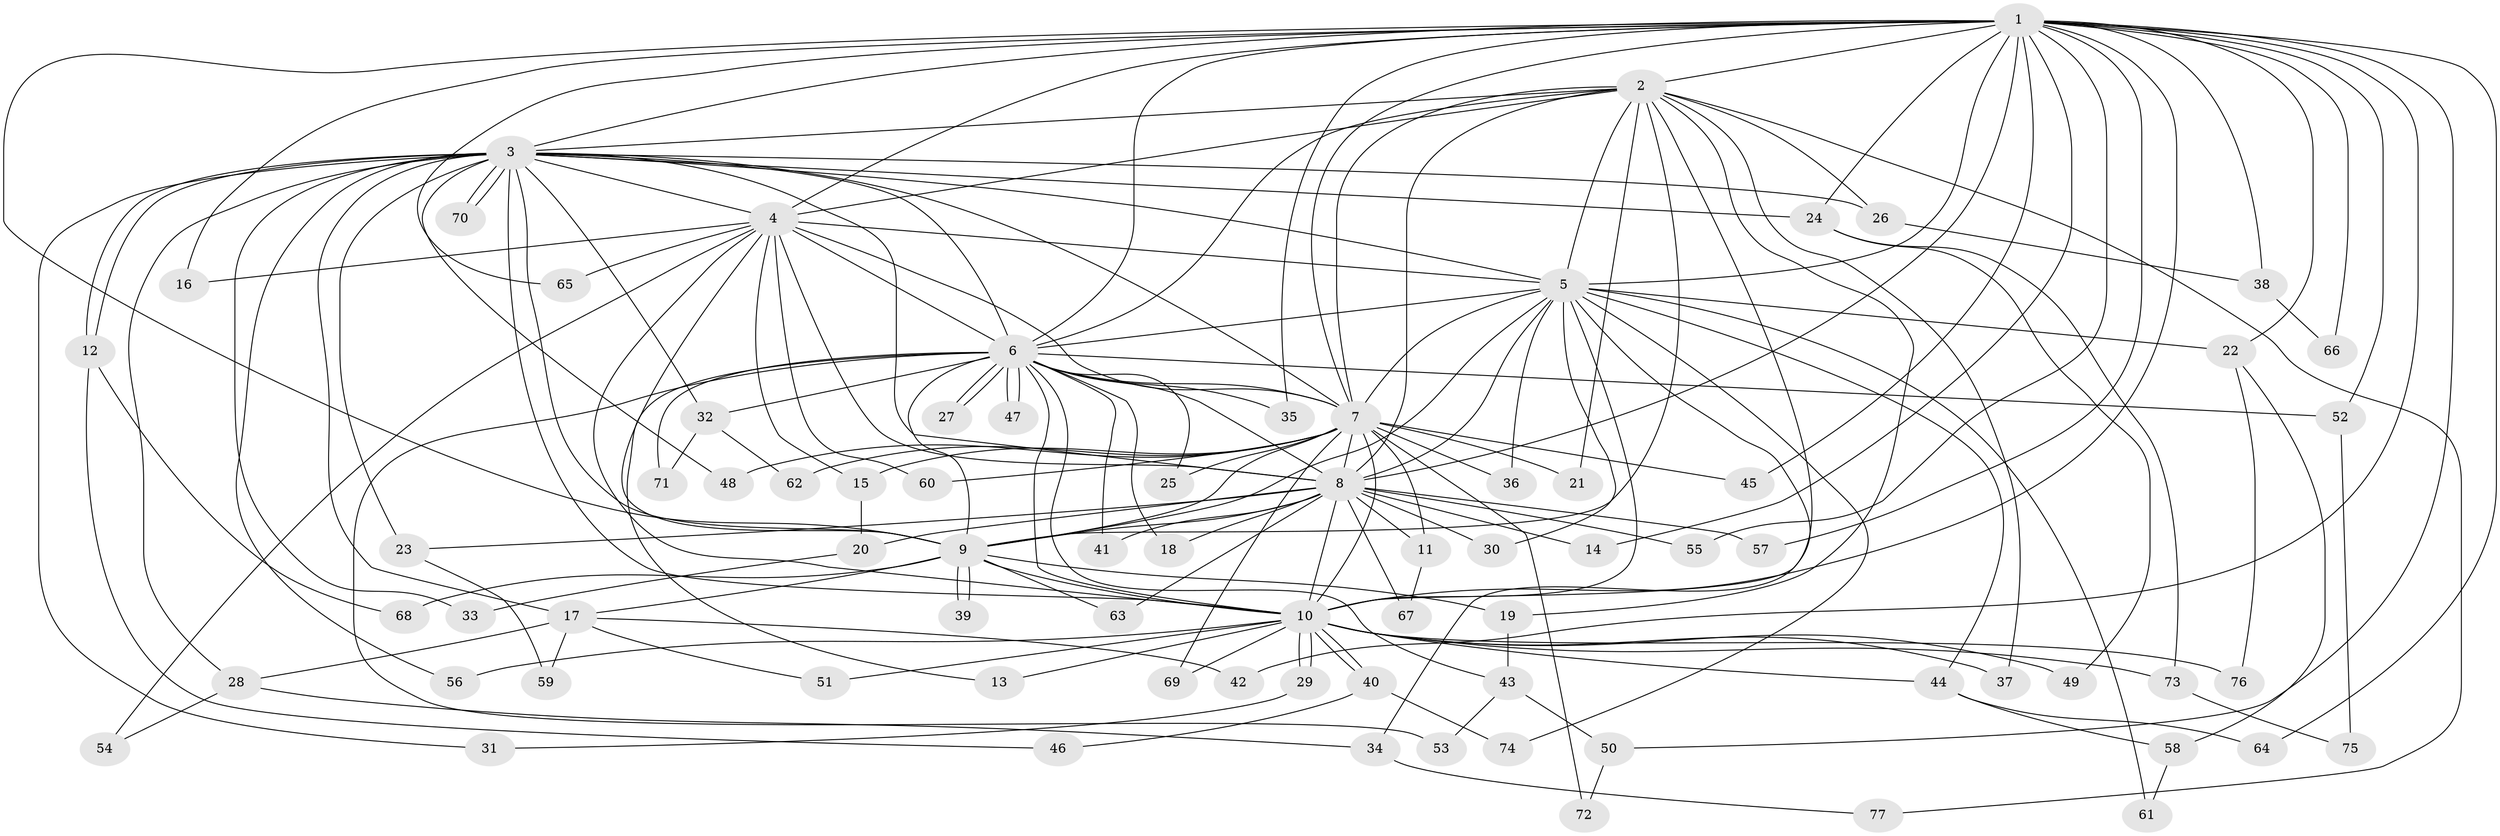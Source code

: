 // Generated by graph-tools (version 1.1) at 2025/01/03/09/25 03:01:24]
// undirected, 77 vertices, 179 edges
graph export_dot {
graph [start="1"]
  node [color=gray90,style=filled];
  1;
  2;
  3;
  4;
  5;
  6;
  7;
  8;
  9;
  10;
  11;
  12;
  13;
  14;
  15;
  16;
  17;
  18;
  19;
  20;
  21;
  22;
  23;
  24;
  25;
  26;
  27;
  28;
  29;
  30;
  31;
  32;
  33;
  34;
  35;
  36;
  37;
  38;
  39;
  40;
  41;
  42;
  43;
  44;
  45;
  46;
  47;
  48;
  49;
  50;
  51;
  52;
  53;
  54;
  55;
  56;
  57;
  58;
  59;
  60;
  61;
  62;
  63;
  64;
  65;
  66;
  67;
  68;
  69;
  70;
  71;
  72;
  73;
  74;
  75;
  76;
  77;
  1 -- 2;
  1 -- 3;
  1 -- 4;
  1 -- 5;
  1 -- 6;
  1 -- 7;
  1 -- 8;
  1 -- 9;
  1 -- 10;
  1 -- 14;
  1 -- 16;
  1 -- 22;
  1 -- 24;
  1 -- 35;
  1 -- 38;
  1 -- 42;
  1 -- 45;
  1 -- 50;
  1 -- 52;
  1 -- 55;
  1 -- 57;
  1 -- 64;
  1 -- 65;
  1 -- 66;
  2 -- 3;
  2 -- 4;
  2 -- 5;
  2 -- 6;
  2 -- 7;
  2 -- 8;
  2 -- 9;
  2 -- 10;
  2 -- 19;
  2 -- 21;
  2 -- 26;
  2 -- 37;
  2 -- 77;
  3 -- 4;
  3 -- 5;
  3 -- 6;
  3 -- 7;
  3 -- 8;
  3 -- 9;
  3 -- 10;
  3 -- 12;
  3 -- 12;
  3 -- 17;
  3 -- 23;
  3 -- 24;
  3 -- 26;
  3 -- 28;
  3 -- 31;
  3 -- 32;
  3 -- 33;
  3 -- 48;
  3 -- 56;
  3 -- 70;
  3 -- 70;
  4 -- 5;
  4 -- 6;
  4 -- 7;
  4 -- 8;
  4 -- 9;
  4 -- 10;
  4 -- 15;
  4 -- 16;
  4 -- 54;
  4 -- 60;
  4 -- 65;
  5 -- 6;
  5 -- 7;
  5 -- 8;
  5 -- 9;
  5 -- 10;
  5 -- 22;
  5 -- 30;
  5 -- 34;
  5 -- 36;
  5 -- 44;
  5 -- 61;
  5 -- 74;
  6 -- 7;
  6 -- 8;
  6 -- 9;
  6 -- 10;
  6 -- 13;
  6 -- 18;
  6 -- 25;
  6 -- 27;
  6 -- 27;
  6 -- 32;
  6 -- 35;
  6 -- 41;
  6 -- 43;
  6 -- 47;
  6 -- 47;
  6 -- 52;
  6 -- 53;
  6 -- 71;
  7 -- 8;
  7 -- 9;
  7 -- 10;
  7 -- 11;
  7 -- 15;
  7 -- 21;
  7 -- 25;
  7 -- 36;
  7 -- 45;
  7 -- 48;
  7 -- 60;
  7 -- 62;
  7 -- 69;
  7 -- 72;
  8 -- 9;
  8 -- 10;
  8 -- 11;
  8 -- 14;
  8 -- 18;
  8 -- 20;
  8 -- 23;
  8 -- 30;
  8 -- 41;
  8 -- 55;
  8 -- 57;
  8 -- 63;
  8 -- 67;
  9 -- 10;
  9 -- 17;
  9 -- 19;
  9 -- 39;
  9 -- 39;
  9 -- 63;
  9 -- 68;
  10 -- 13;
  10 -- 29;
  10 -- 29;
  10 -- 37;
  10 -- 40;
  10 -- 40;
  10 -- 44;
  10 -- 49;
  10 -- 51;
  10 -- 56;
  10 -- 69;
  10 -- 73;
  10 -- 76;
  11 -- 67;
  12 -- 46;
  12 -- 68;
  15 -- 20;
  17 -- 28;
  17 -- 42;
  17 -- 51;
  17 -- 59;
  19 -- 43;
  20 -- 33;
  22 -- 58;
  22 -- 76;
  23 -- 59;
  24 -- 49;
  24 -- 73;
  26 -- 38;
  28 -- 34;
  28 -- 54;
  29 -- 31;
  32 -- 62;
  32 -- 71;
  34 -- 77;
  38 -- 66;
  40 -- 46;
  40 -- 74;
  43 -- 50;
  43 -- 53;
  44 -- 58;
  44 -- 64;
  50 -- 72;
  52 -- 75;
  58 -- 61;
  73 -- 75;
}
